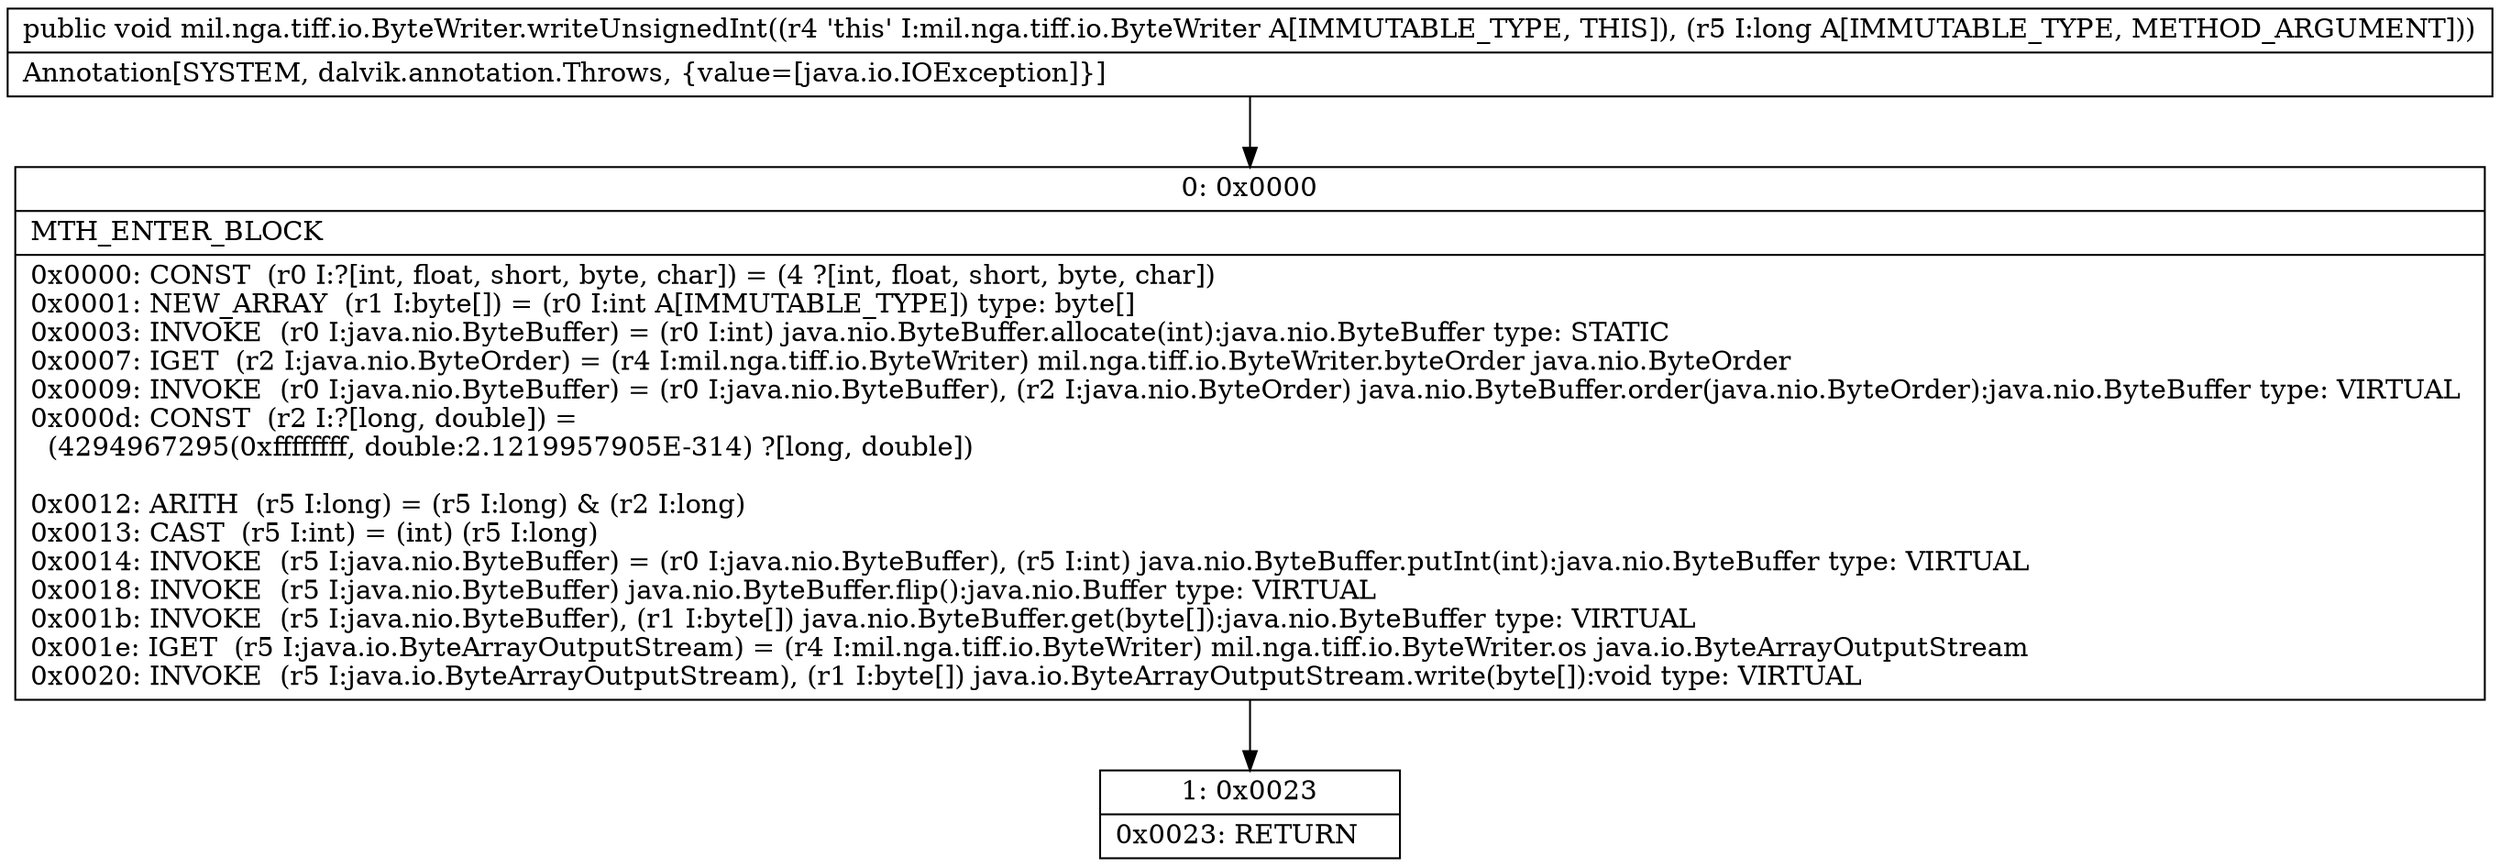 digraph "CFG formil.nga.tiff.io.ByteWriter.writeUnsignedInt(J)V" {
Node_0 [shape=record,label="{0\:\ 0x0000|MTH_ENTER_BLOCK\l|0x0000: CONST  (r0 I:?[int, float, short, byte, char]) = (4 ?[int, float, short, byte, char]) \l0x0001: NEW_ARRAY  (r1 I:byte[]) = (r0 I:int A[IMMUTABLE_TYPE]) type: byte[] \l0x0003: INVOKE  (r0 I:java.nio.ByteBuffer) = (r0 I:int) java.nio.ByteBuffer.allocate(int):java.nio.ByteBuffer type: STATIC \l0x0007: IGET  (r2 I:java.nio.ByteOrder) = (r4 I:mil.nga.tiff.io.ByteWriter) mil.nga.tiff.io.ByteWriter.byteOrder java.nio.ByteOrder \l0x0009: INVOKE  (r0 I:java.nio.ByteBuffer) = (r0 I:java.nio.ByteBuffer), (r2 I:java.nio.ByteOrder) java.nio.ByteBuffer.order(java.nio.ByteOrder):java.nio.ByteBuffer type: VIRTUAL \l0x000d: CONST  (r2 I:?[long, double]) = \l  (4294967295(0xffffffff, double:2.1219957905E\-314) ?[long, double])\l \l0x0012: ARITH  (r5 I:long) = (r5 I:long) & (r2 I:long) \l0x0013: CAST  (r5 I:int) = (int) (r5 I:long) \l0x0014: INVOKE  (r5 I:java.nio.ByteBuffer) = (r0 I:java.nio.ByteBuffer), (r5 I:int) java.nio.ByteBuffer.putInt(int):java.nio.ByteBuffer type: VIRTUAL \l0x0018: INVOKE  (r5 I:java.nio.ByteBuffer) java.nio.ByteBuffer.flip():java.nio.Buffer type: VIRTUAL \l0x001b: INVOKE  (r5 I:java.nio.ByteBuffer), (r1 I:byte[]) java.nio.ByteBuffer.get(byte[]):java.nio.ByteBuffer type: VIRTUAL \l0x001e: IGET  (r5 I:java.io.ByteArrayOutputStream) = (r4 I:mil.nga.tiff.io.ByteWriter) mil.nga.tiff.io.ByteWriter.os java.io.ByteArrayOutputStream \l0x0020: INVOKE  (r5 I:java.io.ByteArrayOutputStream), (r1 I:byte[]) java.io.ByteArrayOutputStream.write(byte[]):void type: VIRTUAL \l}"];
Node_1 [shape=record,label="{1\:\ 0x0023|0x0023: RETURN   \l}"];
MethodNode[shape=record,label="{public void mil.nga.tiff.io.ByteWriter.writeUnsignedInt((r4 'this' I:mil.nga.tiff.io.ByteWriter A[IMMUTABLE_TYPE, THIS]), (r5 I:long A[IMMUTABLE_TYPE, METHOD_ARGUMENT]))  | Annotation[SYSTEM, dalvik.annotation.Throws, \{value=[java.io.IOException]\}]\l}"];
MethodNode -> Node_0;
Node_0 -> Node_1;
}

